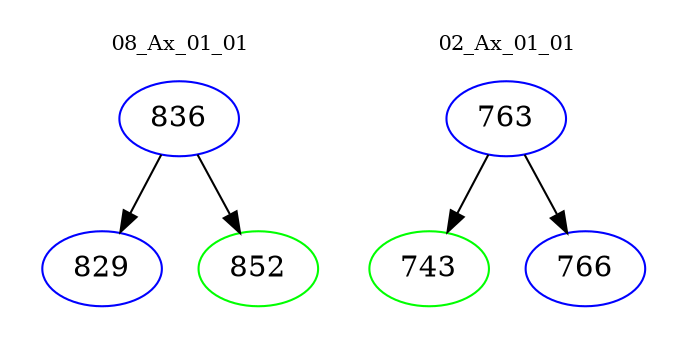 digraph{
subgraph cluster_0 {
color = white
label = "08_Ax_01_01";
fontsize=10;
T0_836 [label="836", color="blue"]
T0_836 -> T0_829 [color="black"]
T0_829 [label="829", color="blue"]
T0_836 -> T0_852 [color="black"]
T0_852 [label="852", color="green"]
}
subgraph cluster_1 {
color = white
label = "02_Ax_01_01";
fontsize=10;
T1_763 [label="763", color="blue"]
T1_763 -> T1_743 [color="black"]
T1_743 [label="743", color="green"]
T1_763 -> T1_766 [color="black"]
T1_766 [label="766", color="blue"]
}
}
